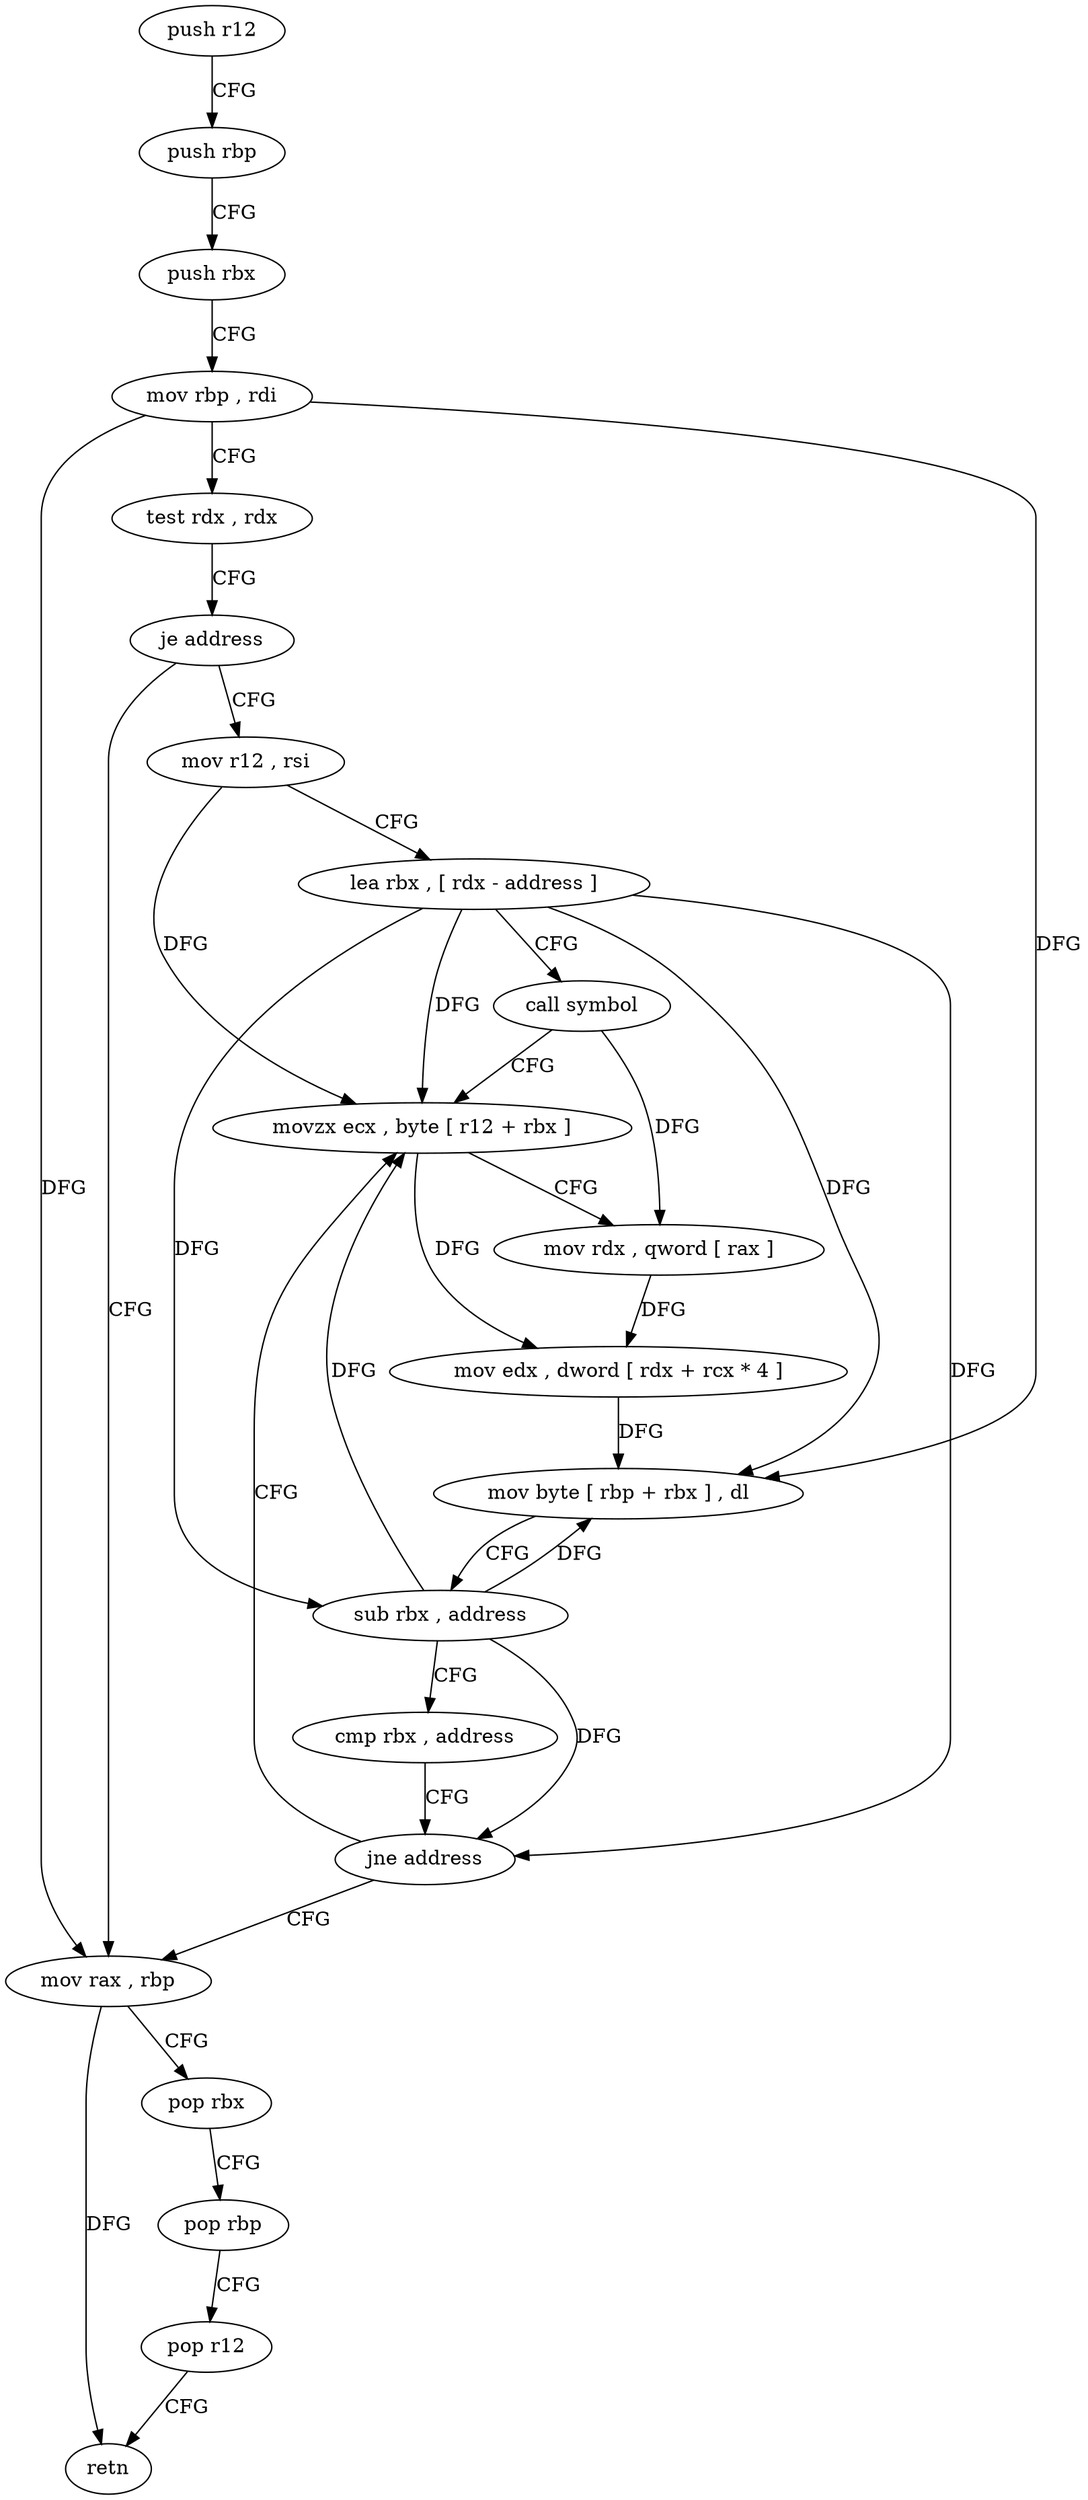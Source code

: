 digraph "func" {
"4401759" [label = "push r12" ]
"4401761" [label = "push rbp" ]
"4401762" [label = "push rbx" ]
"4401763" [label = "mov rbp , rdi" ]
"4401766" [label = "test rdx , rdx" ]
"4401769" [label = "je address" ]
"4401808" [label = "mov rax , rbp" ]
"4401771" [label = "mov r12 , rsi" ]
"4401811" [label = "pop rbx" ]
"4401812" [label = "pop rbp" ]
"4401813" [label = "pop r12" ]
"4401815" [label = "retn" ]
"4401774" [label = "lea rbx , [ rdx - address ]" ]
"4401778" [label = "call symbol" ]
"4401783" [label = "movzx ecx , byte [ r12 + rbx ]" ]
"4401788" [label = "mov rdx , qword [ rax ]" ]
"4401791" [label = "mov edx , dword [ rdx + rcx * 4 ]" ]
"4401794" [label = "mov byte [ rbp + rbx ] , dl" ]
"4401798" [label = "sub rbx , address" ]
"4401802" [label = "cmp rbx , address" ]
"4401806" [label = "jne address" ]
"4401759" -> "4401761" [ label = "CFG" ]
"4401761" -> "4401762" [ label = "CFG" ]
"4401762" -> "4401763" [ label = "CFG" ]
"4401763" -> "4401766" [ label = "CFG" ]
"4401763" -> "4401808" [ label = "DFG" ]
"4401763" -> "4401794" [ label = "DFG" ]
"4401766" -> "4401769" [ label = "CFG" ]
"4401769" -> "4401808" [ label = "CFG" ]
"4401769" -> "4401771" [ label = "CFG" ]
"4401808" -> "4401811" [ label = "CFG" ]
"4401808" -> "4401815" [ label = "DFG" ]
"4401771" -> "4401774" [ label = "CFG" ]
"4401771" -> "4401783" [ label = "DFG" ]
"4401811" -> "4401812" [ label = "CFG" ]
"4401812" -> "4401813" [ label = "CFG" ]
"4401813" -> "4401815" [ label = "CFG" ]
"4401774" -> "4401778" [ label = "CFG" ]
"4401774" -> "4401783" [ label = "DFG" ]
"4401774" -> "4401794" [ label = "DFG" ]
"4401774" -> "4401798" [ label = "DFG" ]
"4401774" -> "4401806" [ label = "DFG" ]
"4401778" -> "4401783" [ label = "CFG" ]
"4401778" -> "4401788" [ label = "DFG" ]
"4401783" -> "4401788" [ label = "CFG" ]
"4401783" -> "4401791" [ label = "DFG" ]
"4401788" -> "4401791" [ label = "DFG" ]
"4401791" -> "4401794" [ label = "DFG" ]
"4401794" -> "4401798" [ label = "CFG" ]
"4401798" -> "4401802" [ label = "CFG" ]
"4401798" -> "4401783" [ label = "DFG" ]
"4401798" -> "4401794" [ label = "DFG" ]
"4401798" -> "4401806" [ label = "DFG" ]
"4401802" -> "4401806" [ label = "CFG" ]
"4401806" -> "4401783" [ label = "CFG" ]
"4401806" -> "4401808" [ label = "CFG" ]
}
